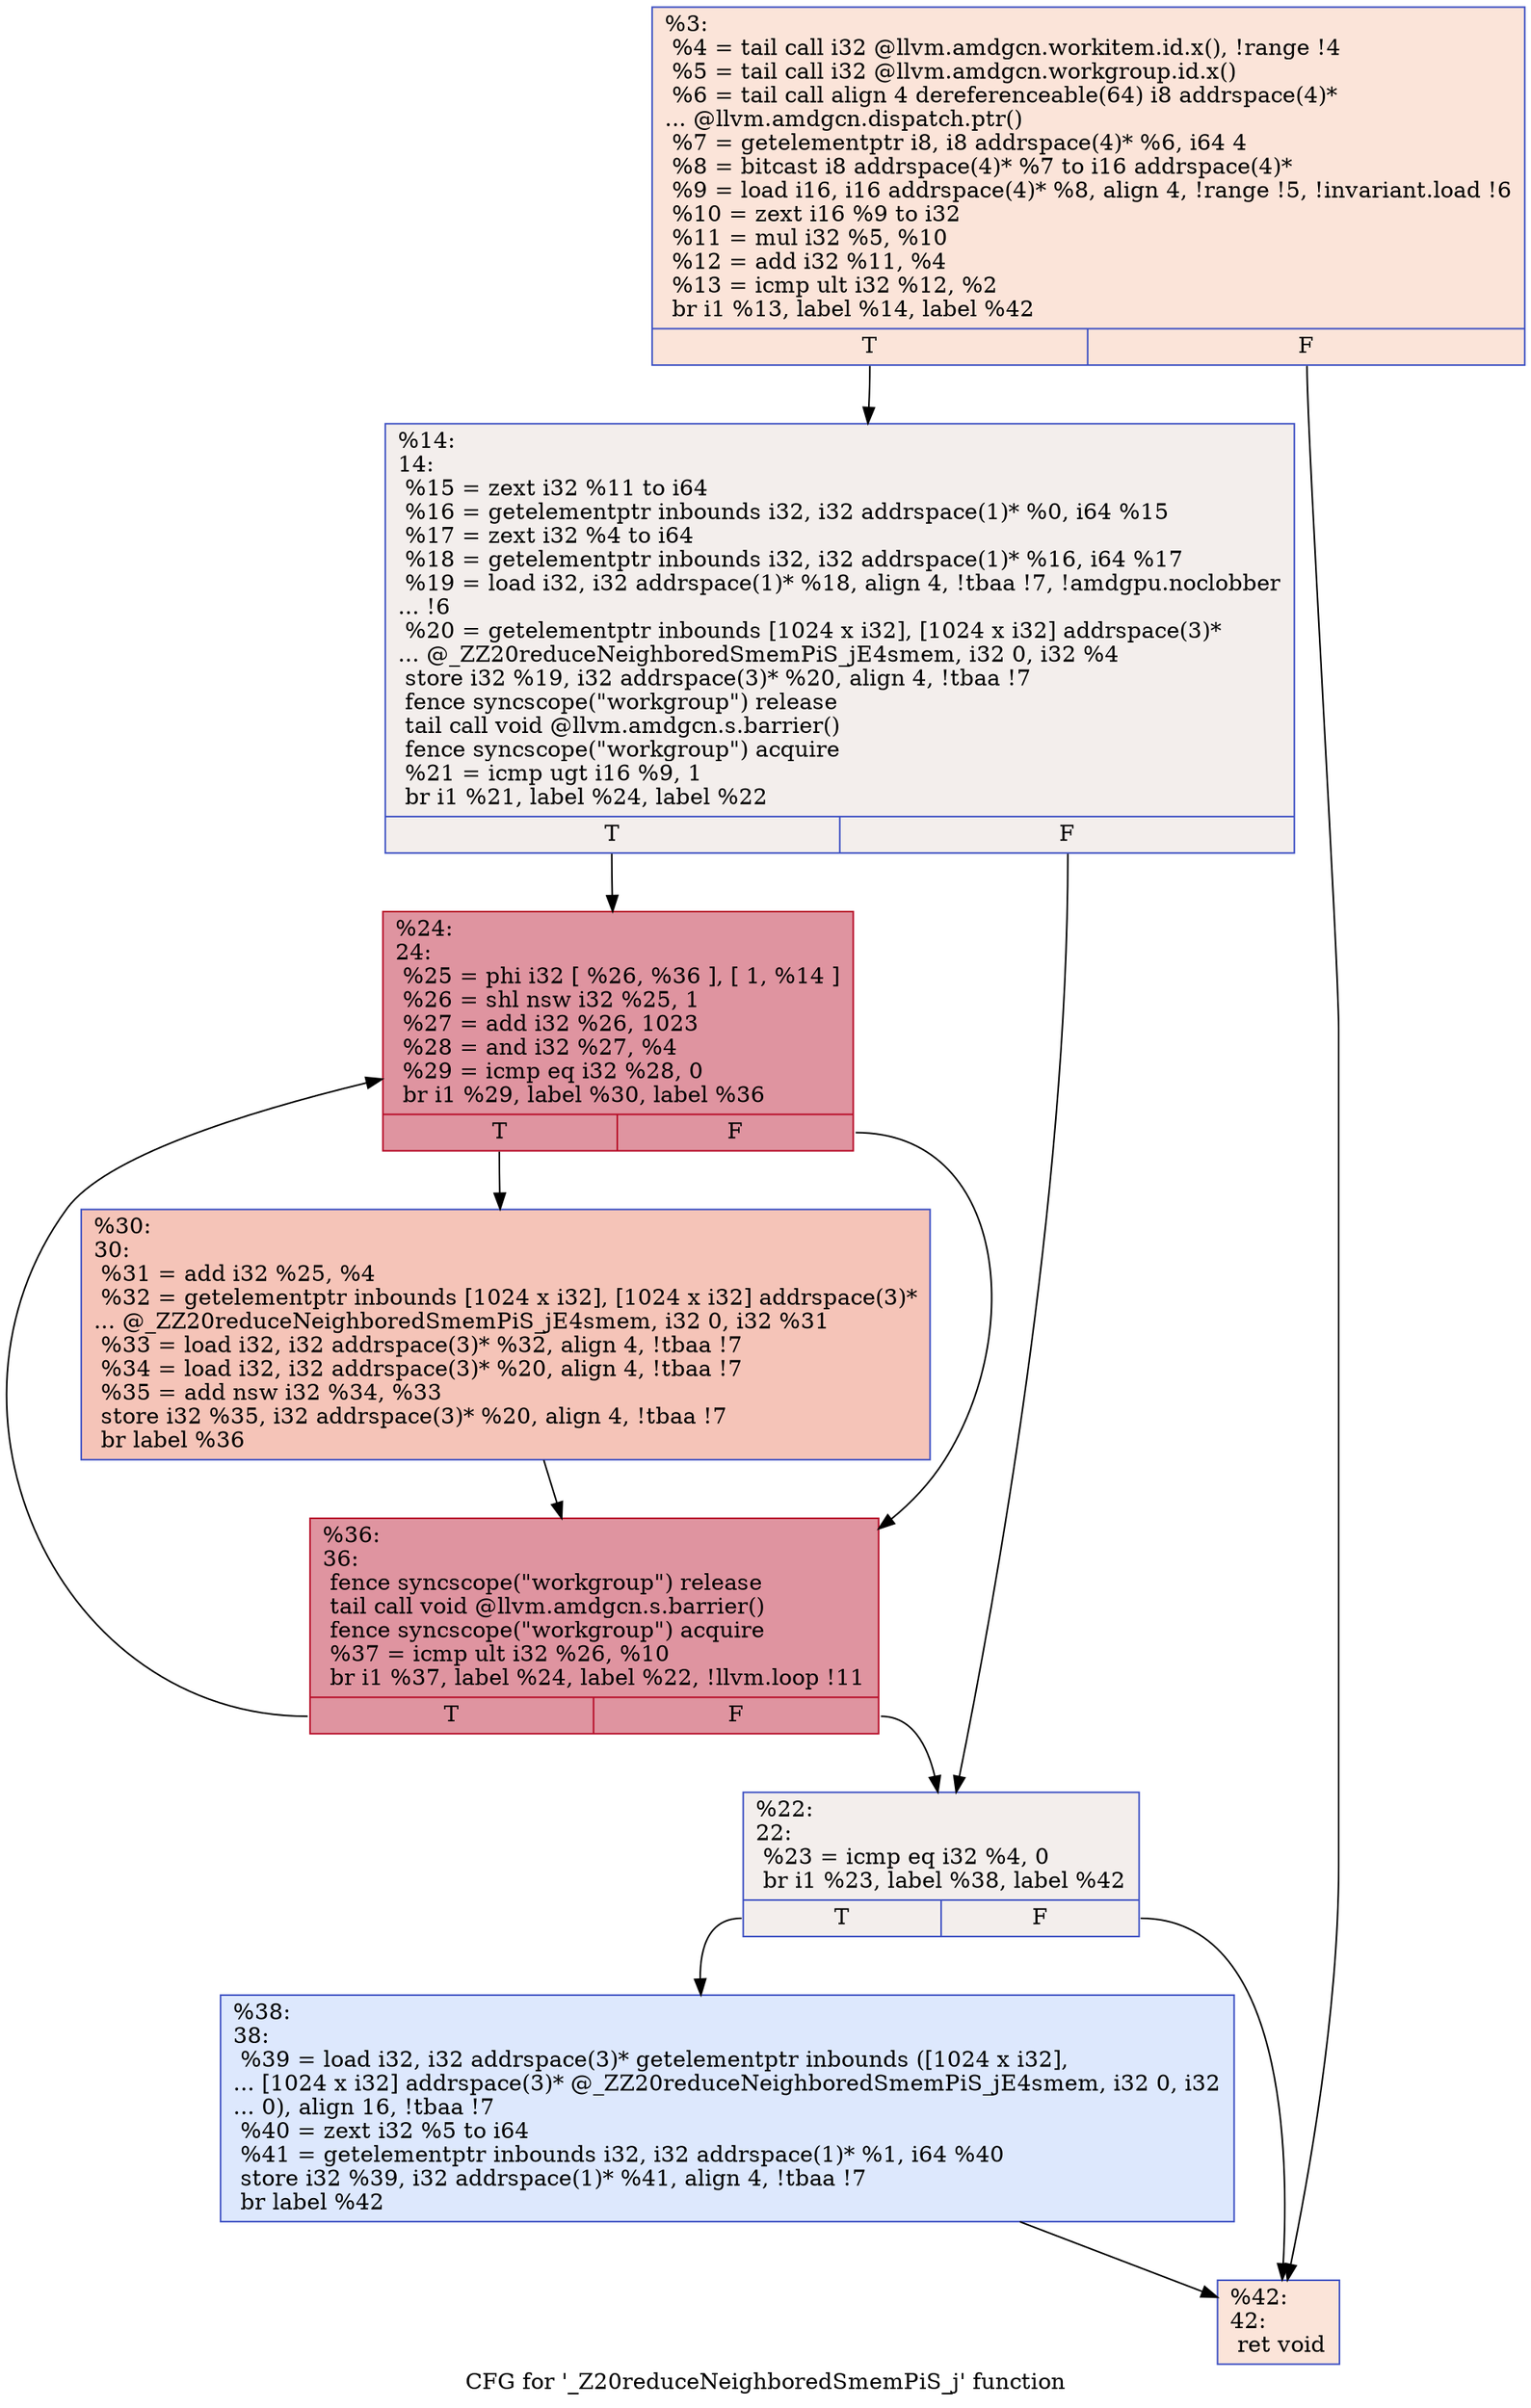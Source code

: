 digraph "CFG for '_Z20reduceNeighboredSmemPiS_j' function" {
	label="CFG for '_Z20reduceNeighboredSmemPiS_j' function";

	Node0x57c2360 [shape=record,color="#3d50c3ff", style=filled, fillcolor="#f5c1a970",label="{%3:\l  %4 = tail call i32 @llvm.amdgcn.workitem.id.x(), !range !4\l  %5 = tail call i32 @llvm.amdgcn.workgroup.id.x()\l  %6 = tail call align 4 dereferenceable(64) i8 addrspace(4)*\l... @llvm.amdgcn.dispatch.ptr()\l  %7 = getelementptr i8, i8 addrspace(4)* %6, i64 4\l  %8 = bitcast i8 addrspace(4)* %7 to i16 addrspace(4)*\l  %9 = load i16, i16 addrspace(4)* %8, align 4, !range !5, !invariant.load !6\l  %10 = zext i16 %9 to i32\l  %11 = mul i32 %5, %10\l  %12 = add i32 %11, %4\l  %13 = icmp ult i32 %12, %2\l  br i1 %13, label %14, label %42\l|{<s0>T|<s1>F}}"];
	Node0x57c2360:s0 -> Node0x57c30f0;
	Node0x57c2360:s1 -> Node0x57c42f0;
	Node0x57c30f0 [shape=record,color="#3d50c3ff", style=filled, fillcolor="#e3d9d370",label="{%14:\l14:                                               \l  %15 = zext i32 %11 to i64\l  %16 = getelementptr inbounds i32, i32 addrspace(1)* %0, i64 %15\l  %17 = zext i32 %4 to i64\l  %18 = getelementptr inbounds i32, i32 addrspace(1)* %16, i64 %17\l  %19 = load i32, i32 addrspace(1)* %18, align 4, !tbaa !7, !amdgpu.noclobber\l... !6\l  %20 = getelementptr inbounds [1024 x i32], [1024 x i32] addrspace(3)*\l... @_ZZ20reduceNeighboredSmemPiS_jE4smem, i32 0, i32 %4\l  store i32 %19, i32 addrspace(3)* %20, align 4, !tbaa !7\l  fence syncscope(\"workgroup\") release\l  tail call void @llvm.amdgcn.s.barrier()\l  fence syncscope(\"workgroup\") acquire\l  %21 = icmp ugt i16 %9, 1\l  br i1 %21, label %24, label %22\l|{<s0>T|<s1>F}}"];
	Node0x57c30f0:s0 -> Node0x57c5a10;
	Node0x57c30f0:s1 -> Node0x57c5aa0;
	Node0x57c5aa0 [shape=record,color="#3d50c3ff", style=filled, fillcolor="#e3d9d370",label="{%22:\l22:                                               \l  %23 = icmp eq i32 %4, 0\l  br i1 %23, label %38, label %42\l|{<s0>T|<s1>F}}"];
	Node0x57c5aa0:s0 -> Node0x57c5c70;
	Node0x57c5aa0:s1 -> Node0x57c42f0;
	Node0x57c5a10 [shape=record,color="#b70d28ff", style=filled, fillcolor="#b70d2870",label="{%24:\l24:                                               \l  %25 = phi i32 [ %26, %36 ], [ 1, %14 ]\l  %26 = shl nsw i32 %25, 1\l  %27 = add i32 %26, 1023\l  %28 = and i32 %27, %4\l  %29 = icmp eq i32 %28, 0\l  br i1 %29, label %30, label %36\l|{<s0>T|<s1>F}}"];
	Node0x57c5a10:s0 -> Node0x57c6150;
	Node0x57c5a10:s1 -> Node0x57c5da0;
	Node0x57c6150 [shape=record,color="#3d50c3ff", style=filled, fillcolor="#e97a5f70",label="{%30:\l30:                                               \l  %31 = add i32 %25, %4\l  %32 = getelementptr inbounds [1024 x i32], [1024 x i32] addrspace(3)*\l... @_ZZ20reduceNeighboredSmemPiS_jE4smem, i32 0, i32 %31\l  %33 = load i32, i32 addrspace(3)* %32, align 4, !tbaa !7\l  %34 = load i32, i32 addrspace(3)* %20, align 4, !tbaa !7\l  %35 = add nsw i32 %34, %33\l  store i32 %35, i32 addrspace(3)* %20, align 4, !tbaa !7\l  br label %36\l}"];
	Node0x57c6150 -> Node0x57c5da0;
	Node0x57c5da0 [shape=record,color="#b70d28ff", style=filled, fillcolor="#b70d2870",label="{%36:\l36:                                               \l  fence syncscope(\"workgroup\") release\l  tail call void @llvm.amdgcn.s.barrier()\l  fence syncscope(\"workgroup\") acquire\l  %37 = icmp ult i32 %26, %10\l  br i1 %37, label %24, label %22, !llvm.loop !11\l|{<s0>T|<s1>F}}"];
	Node0x57c5da0:s0 -> Node0x57c5a10;
	Node0x57c5da0:s1 -> Node0x57c5aa0;
	Node0x57c5c70 [shape=record,color="#3d50c3ff", style=filled, fillcolor="#b2ccfb70",label="{%38:\l38:                                               \l  %39 = load i32, i32 addrspace(3)* getelementptr inbounds ([1024 x i32],\l... [1024 x i32] addrspace(3)* @_ZZ20reduceNeighboredSmemPiS_jE4smem, i32 0, i32\l... 0), align 16, !tbaa !7\l  %40 = zext i32 %5 to i64\l  %41 = getelementptr inbounds i32, i32 addrspace(1)* %1, i64 %40\l  store i32 %39, i32 addrspace(1)* %41, align 4, !tbaa !7\l  br label %42\l}"];
	Node0x57c5c70 -> Node0x57c42f0;
	Node0x57c42f0 [shape=record,color="#3d50c3ff", style=filled, fillcolor="#f5c1a970",label="{%42:\l42:                                               \l  ret void\l}"];
}
